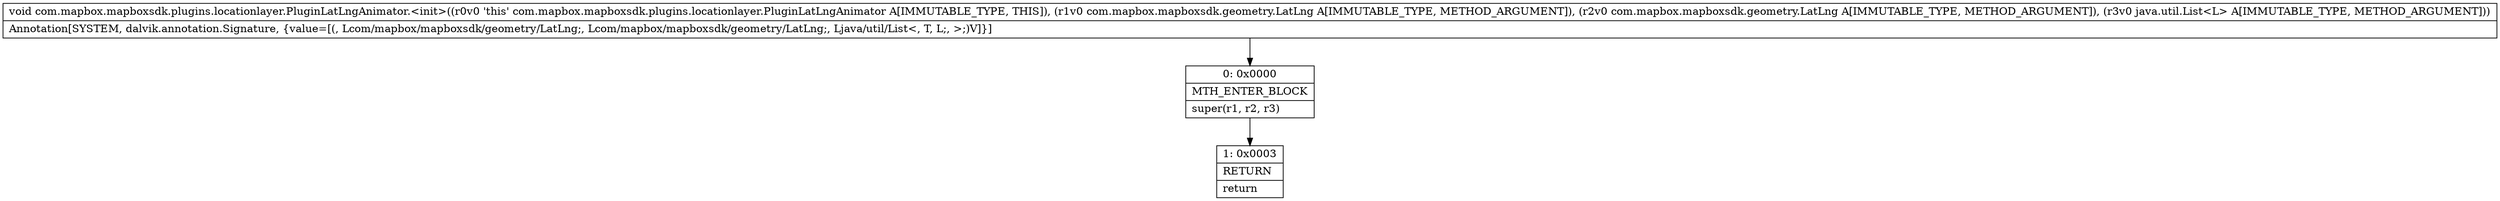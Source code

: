 digraph "CFG forcom.mapbox.mapboxsdk.plugins.locationlayer.PluginLatLngAnimator.\<init\>(Lcom\/mapbox\/mapboxsdk\/geometry\/LatLng;Lcom\/mapbox\/mapboxsdk\/geometry\/LatLng;Ljava\/util\/List;)V" {
Node_0 [shape=record,label="{0\:\ 0x0000|MTH_ENTER_BLOCK\l|super(r1, r2, r3)\l}"];
Node_1 [shape=record,label="{1\:\ 0x0003|RETURN\l|return\l}"];
MethodNode[shape=record,label="{void com.mapbox.mapboxsdk.plugins.locationlayer.PluginLatLngAnimator.\<init\>((r0v0 'this' com.mapbox.mapboxsdk.plugins.locationlayer.PluginLatLngAnimator A[IMMUTABLE_TYPE, THIS]), (r1v0 com.mapbox.mapboxsdk.geometry.LatLng A[IMMUTABLE_TYPE, METHOD_ARGUMENT]), (r2v0 com.mapbox.mapboxsdk.geometry.LatLng A[IMMUTABLE_TYPE, METHOD_ARGUMENT]), (r3v0 java.util.List\<L\> A[IMMUTABLE_TYPE, METHOD_ARGUMENT]))  | Annotation[SYSTEM, dalvik.annotation.Signature, \{value=[(, Lcom\/mapbox\/mapboxsdk\/geometry\/LatLng;, Lcom\/mapbox\/mapboxsdk\/geometry\/LatLng;, Ljava\/util\/List\<, T, L;, \>;)V]\}]\l}"];
MethodNode -> Node_0;
Node_0 -> Node_1;
}

